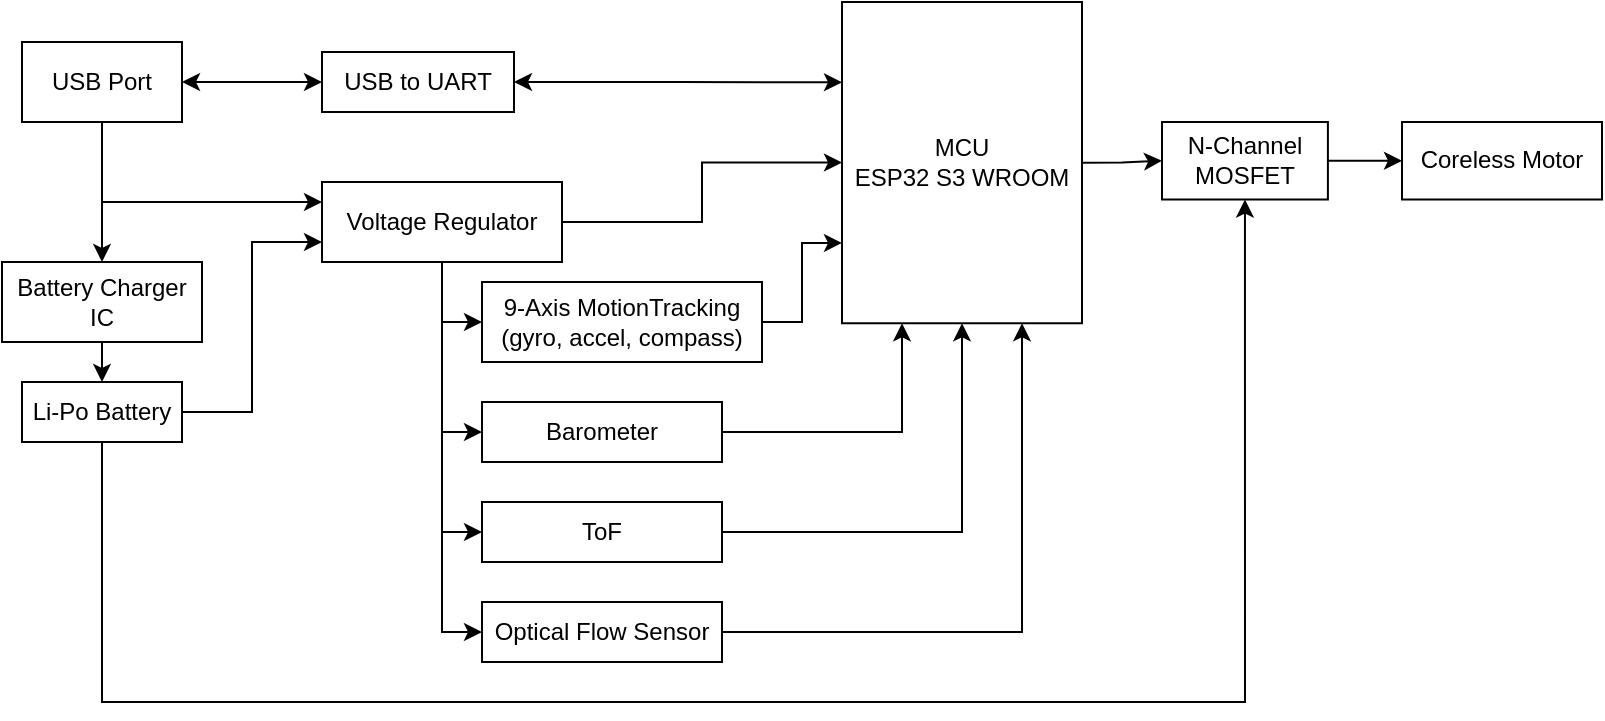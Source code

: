 <mxfile version="15.7.3" type="device" pages="3"><diagram name="block-diagram-hardware" id="Xdx7BACEjqsDiPr2gtu-"><mxGraphModel dx="569" dy="354" grid="1" gridSize="10" guides="1" tooltips="1" connect="1" arrows="1" fold="1" page="1" pageScale="1" pageWidth="1600" pageHeight="900" math="0" shadow="0"><root><mxCell id="krgvA70tSY1_-ESsd82U-0"/><mxCell id="krgvA70tSY1_-ESsd82U-1" parent="krgvA70tSY1_-ESsd82U-0"/><mxCell id="krgvA70tSY1_-ESsd82U-2" style="edgeStyle=orthogonalEdgeStyle;rounded=0;orthogonalLoop=1;jettySize=auto;html=1;exitX=1;exitY=0.5;exitDx=0;exitDy=0;entryX=0;entryY=0.5;entryDx=0;entryDy=0;" parent="krgvA70tSY1_-ESsd82U-1" source="krgvA70tSY1_-ESsd82U-3" target="krgvA70tSY1_-ESsd82U-13" edge="1"><mxGeometry relative="1" as="geometry"/></mxCell><mxCell id="krgvA70tSY1_-ESsd82U-3" value="MCU&lt;br&gt;ESP32 S3 WROOM" style="rounded=0;whiteSpace=wrap;html=1;" parent="krgvA70tSY1_-ESsd82U-1" vertex="1"><mxGeometry x="490" y="160" width="120" height="160.63" as="geometry"/></mxCell><mxCell id="krgvA70tSY1_-ESsd82U-4" style="edgeStyle=orthogonalEdgeStyle;rounded=0;orthogonalLoop=1;jettySize=auto;html=1;exitX=0;exitY=0.5;exitDx=0;exitDy=0;entryX=1;entryY=0.5;entryDx=0;entryDy=0;startArrow=classic;startFill=1;" parent="krgvA70tSY1_-ESsd82U-1" source="krgvA70tSY1_-ESsd82U-6" target="SPbtw1OEccThPMM5Hyha-0" edge="1"><mxGeometry relative="1" as="geometry"><mxPoint x="146.477" y="200" as="targetPoint"/></mxGeometry></mxCell><mxCell id="krgvA70tSY1_-ESsd82U-5" style="edgeStyle=orthogonalEdgeStyle;rounded=0;orthogonalLoop=1;jettySize=auto;html=1;exitX=1;exitY=0.5;exitDx=0;exitDy=0;entryX=0;entryY=0.25;entryDx=0;entryDy=0;startArrow=classic;startFill=1;" parent="krgvA70tSY1_-ESsd82U-1" source="krgvA70tSY1_-ESsd82U-6" target="krgvA70tSY1_-ESsd82U-3" edge="1"><mxGeometry relative="1" as="geometry"/></mxCell><mxCell id="krgvA70tSY1_-ESsd82U-6" value="USB to UART" style="rounded=0;whiteSpace=wrap;html=1;" parent="krgvA70tSY1_-ESsd82U-1" vertex="1"><mxGeometry x="230" y="185" width="96" height="30" as="geometry"/></mxCell><mxCell id="krgvA70tSY1_-ESsd82U-8" style="edgeStyle=orthogonalEdgeStyle;rounded=0;orthogonalLoop=1;jettySize=auto;html=1;exitX=1;exitY=0.5;exitDx=0;exitDy=0;entryX=0;entryY=0.75;entryDx=0;entryDy=0;" parent="krgvA70tSY1_-ESsd82U-1" source="krgvA70tSY1_-ESsd82U-9" target="krgvA70tSY1_-ESsd82U-3" edge="1"><mxGeometry relative="1" as="geometry"/></mxCell><mxCell id="krgvA70tSY1_-ESsd82U-9" value="9-Axis MotionTracking&lt;br&gt;(gyro, accel, compass)" style="rounded=0;whiteSpace=wrap;html=1;" parent="krgvA70tSY1_-ESsd82U-1" vertex="1"><mxGeometry x="310" y="300" width="140" height="40" as="geometry"/></mxCell><mxCell id="krgvA70tSY1_-ESsd82U-12" style="edgeStyle=orthogonalEdgeStyle;rounded=0;orthogonalLoop=1;jettySize=auto;html=1;exitX=1;exitY=0.5;exitDx=0;exitDy=0;entryX=0;entryY=0.5;entryDx=0;entryDy=0;" parent="krgvA70tSY1_-ESsd82U-1" source="krgvA70tSY1_-ESsd82U-13" target="krgvA70tSY1_-ESsd82U-14" edge="1"><mxGeometry relative="1" as="geometry"/></mxCell><mxCell id="krgvA70tSY1_-ESsd82U-13" value="N-Channel MOSFET" style="rounded=0;whiteSpace=wrap;html=1;" parent="krgvA70tSY1_-ESsd82U-1" vertex="1"><mxGeometry x="650" y="220" width="82.95" height="38.75" as="geometry"/></mxCell><mxCell id="krgvA70tSY1_-ESsd82U-14" value="Coreless Motor" style="rounded=0;whiteSpace=wrap;html=1;" parent="krgvA70tSY1_-ESsd82U-1" vertex="1"><mxGeometry x="770" y="220" width="100" height="38.75" as="geometry"/></mxCell><mxCell id="SPbtw1OEccThPMM5Hyha-5" style="edgeStyle=orthogonalEdgeStyle;rounded=0;orthogonalLoop=1;jettySize=auto;html=1;exitX=0.5;exitY=1;exitDx=0;exitDy=0;entryX=0;entryY=0.5;entryDx=0;entryDy=0;startArrow=none;startFill=0;" parent="krgvA70tSY1_-ESsd82U-1" source="krgvA70tSY1_-ESsd82U-16" target="krgvA70tSY1_-ESsd82U-9" edge="1"><mxGeometry relative="1" as="geometry"><Array as="points"><mxPoint x="290" y="320"/></Array></mxGeometry></mxCell><mxCell id="SPbtw1OEccThPMM5Hyha-8" style="edgeStyle=orthogonalEdgeStyle;rounded=0;orthogonalLoop=1;jettySize=auto;html=1;exitX=0.5;exitY=1;exitDx=0;exitDy=0;entryX=0;entryY=0.5;entryDx=0;entryDy=0;startArrow=none;startFill=0;" parent="krgvA70tSY1_-ESsd82U-1" source="krgvA70tSY1_-ESsd82U-16" target="krgvA70tSY1_-ESsd82U-21" edge="1"><mxGeometry relative="1" as="geometry"/></mxCell><mxCell id="SPbtw1OEccThPMM5Hyha-9" style="edgeStyle=orthogonalEdgeStyle;rounded=0;orthogonalLoop=1;jettySize=auto;html=1;exitX=0.5;exitY=1;exitDx=0;exitDy=0;entryX=0;entryY=0.5;entryDx=0;entryDy=0;startArrow=none;startFill=0;" parent="krgvA70tSY1_-ESsd82U-1" source="krgvA70tSY1_-ESsd82U-16" target="CvAd1rWgQBjuDF2G3CxH-0" edge="1"><mxGeometry relative="1" as="geometry"/></mxCell><mxCell id="SPbtw1OEccThPMM5Hyha-10" style="edgeStyle=orthogonalEdgeStyle;rounded=0;orthogonalLoop=1;jettySize=auto;html=1;exitX=1;exitY=0.5;exitDx=0;exitDy=0;startArrow=none;startFill=0;" parent="krgvA70tSY1_-ESsd82U-1" source="krgvA70tSY1_-ESsd82U-16" target="krgvA70tSY1_-ESsd82U-3" edge="1"><mxGeometry relative="1" as="geometry"/></mxCell><mxCell id="WXuG5uehc0__rcjbcc7l-0" style="edgeStyle=orthogonalEdgeStyle;rounded=0;orthogonalLoop=1;jettySize=auto;html=1;exitX=0.5;exitY=1;exitDx=0;exitDy=0;entryX=0;entryY=0.5;entryDx=0;entryDy=0;" parent="krgvA70tSY1_-ESsd82U-1" source="krgvA70tSY1_-ESsd82U-16" target="CvAd1rWgQBjuDF2G3CxH-2" edge="1"><mxGeometry relative="1" as="geometry"/></mxCell><mxCell id="krgvA70tSY1_-ESsd82U-16" value="Voltage Regulator" style="rounded=0;whiteSpace=wrap;html=1;" parent="krgvA70tSY1_-ESsd82U-1" vertex="1"><mxGeometry x="230" y="250" width="120" height="40" as="geometry"/></mxCell><mxCell id="WXuG5uehc0__rcjbcc7l-7" style="edgeStyle=orthogonalEdgeStyle;rounded=0;orthogonalLoop=1;jettySize=auto;html=1;exitX=1;exitY=0.5;exitDx=0;exitDy=0;entryX=0;entryY=0.75;entryDx=0;entryDy=0;" parent="krgvA70tSY1_-ESsd82U-1" source="krgvA70tSY1_-ESsd82U-18" target="krgvA70tSY1_-ESsd82U-16" edge="1"><mxGeometry relative="1" as="geometry"/></mxCell><mxCell id="STQG5Nmcj5AMLoh_Az8j-0" style="edgeStyle=orthogonalEdgeStyle;rounded=0;orthogonalLoop=1;jettySize=auto;html=1;exitX=0.5;exitY=1;exitDx=0;exitDy=0;entryX=0.5;entryY=1;entryDx=0;entryDy=0;" parent="krgvA70tSY1_-ESsd82U-1" source="krgvA70tSY1_-ESsd82U-18" target="krgvA70tSY1_-ESsd82U-13" edge="1"><mxGeometry relative="1" as="geometry"><Array as="points"><mxPoint x="120" y="510"/><mxPoint x="692" y="510"/></Array></mxGeometry></mxCell><mxCell id="krgvA70tSY1_-ESsd82U-18" value="Li-Po Battery" style="rounded=0;whiteSpace=wrap;html=1;" parent="krgvA70tSY1_-ESsd82U-1" vertex="1"><mxGeometry x="80" y="350" width="80" height="30" as="geometry"/></mxCell><mxCell id="krgvA70tSY1_-ESsd82U-20" style="edgeStyle=orthogonalEdgeStyle;rounded=0;orthogonalLoop=1;jettySize=auto;html=1;exitX=1;exitY=0.5;exitDx=0;exitDy=0;entryX=0.25;entryY=1;entryDx=0;entryDy=0;" parent="krgvA70tSY1_-ESsd82U-1" source="krgvA70tSY1_-ESsd82U-21" target="krgvA70tSY1_-ESsd82U-3" edge="1"><mxGeometry relative="1" as="geometry"/></mxCell><mxCell id="CvAd1rWgQBjuDF2G3CxH-1" style="edgeStyle=orthogonalEdgeStyle;rounded=0;orthogonalLoop=1;jettySize=auto;html=1;exitX=1;exitY=0.5;exitDx=0;exitDy=0;entryX=0.5;entryY=1;entryDx=0;entryDy=0;" parent="krgvA70tSY1_-ESsd82U-1" source="CvAd1rWgQBjuDF2G3CxH-0" target="krgvA70tSY1_-ESsd82U-3" edge="1"><mxGeometry relative="1" as="geometry"/></mxCell><mxCell id="CvAd1rWgQBjuDF2G3CxH-0" value="ToF" style="rounded=0;whiteSpace=wrap;html=1;align=center;" parent="krgvA70tSY1_-ESsd82U-1" vertex="1"><mxGeometry x="310" y="410" width="120" height="30" as="geometry"/></mxCell><mxCell id="CvAd1rWgQBjuDF2G3CxH-3" style="edgeStyle=orthogonalEdgeStyle;rounded=0;orthogonalLoop=1;jettySize=auto;html=1;exitX=1;exitY=0.5;exitDx=0;exitDy=0;entryX=0.75;entryY=1;entryDx=0;entryDy=0;" parent="krgvA70tSY1_-ESsd82U-1" source="CvAd1rWgQBjuDF2G3CxH-2" target="krgvA70tSY1_-ESsd82U-3" edge="1"><mxGeometry relative="1" as="geometry"/></mxCell><mxCell id="CvAd1rWgQBjuDF2G3CxH-2" value="Optical Flow Sensor" style="rounded=0;whiteSpace=wrap;html=1;align=center;" parent="krgvA70tSY1_-ESsd82U-1" vertex="1"><mxGeometry x="310" y="460" width="120" height="30" as="geometry"/></mxCell><mxCell id="SPbtw1OEccThPMM5Hyha-4" style="edgeStyle=orthogonalEdgeStyle;rounded=0;orthogonalLoop=1;jettySize=auto;html=1;exitX=0.5;exitY=1;exitDx=0;exitDy=0;entryX=0;entryY=0.25;entryDx=0;entryDy=0;startArrow=none;startFill=0;" parent="krgvA70tSY1_-ESsd82U-1" source="SPbtw1OEccThPMM5Hyha-0" target="krgvA70tSY1_-ESsd82U-16" edge="1"><mxGeometry relative="1" as="geometry"/></mxCell><mxCell id="WXuG5uehc0__rcjbcc7l-5" style="edgeStyle=orthogonalEdgeStyle;rounded=0;orthogonalLoop=1;jettySize=auto;html=1;exitX=0.5;exitY=1;exitDx=0;exitDy=0;entryX=0.5;entryY=0;entryDx=0;entryDy=0;" parent="krgvA70tSY1_-ESsd82U-1" source="SPbtw1OEccThPMM5Hyha-0" target="WXuG5uehc0__rcjbcc7l-1" edge="1"><mxGeometry relative="1" as="geometry"/></mxCell><mxCell id="SPbtw1OEccThPMM5Hyha-0" value="USB Port" style="rounded=0;whiteSpace=wrap;html=1;" parent="krgvA70tSY1_-ESsd82U-1" vertex="1"><mxGeometry x="80" y="180" width="80" height="40" as="geometry"/></mxCell><mxCell id="krgvA70tSY1_-ESsd82U-21" value="Barometer" style="rounded=0;whiteSpace=wrap;html=1;align=center;" parent="krgvA70tSY1_-ESsd82U-1" vertex="1"><mxGeometry x="310" y="360" width="120" height="30" as="geometry"/></mxCell><mxCell id="WXuG5uehc0__rcjbcc7l-6" style="edgeStyle=orthogonalEdgeStyle;rounded=0;orthogonalLoop=1;jettySize=auto;html=1;exitX=0.5;exitY=1;exitDx=0;exitDy=0;entryX=0.5;entryY=0;entryDx=0;entryDy=0;" parent="krgvA70tSY1_-ESsd82U-1" source="WXuG5uehc0__rcjbcc7l-1" target="krgvA70tSY1_-ESsd82U-18" edge="1"><mxGeometry relative="1" as="geometry"/></mxCell><mxCell id="WXuG5uehc0__rcjbcc7l-1" value="Battery Charger IC" style="rounded=0;whiteSpace=wrap;html=1;" parent="krgvA70tSY1_-ESsd82U-1" vertex="1"><mxGeometry x="70" y="290" width="100" height="40" as="geometry"/></mxCell></root></mxGraphModel></diagram><diagram name="block-diagram-hardware-without-charging" id="eC8kPt4yRvUYzhGcEnru"><mxGraphModel dx="981" dy="610" grid="1" gridSize="10" guides="1" tooltips="1" connect="1" arrows="1" fold="1" page="1" pageScale="1" pageWidth="1600" pageHeight="900" math="0" shadow="0"><root><mxCell id="y3D51XcOIaS1_Fx1NeLO-0"/><mxCell id="y3D51XcOIaS1_Fx1NeLO-1" parent="y3D51XcOIaS1_Fx1NeLO-0"/><mxCell id="y3D51XcOIaS1_Fx1NeLO-2" style="edgeStyle=orthogonalEdgeStyle;rounded=0;orthogonalLoop=1;jettySize=auto;html=1;exitX=1;exitY=0.5;exitDx=0;exitDy=0;entryX=0;entryY=0.5;entryDx=0;entryDy=0;" edge="1" parent="y3D51XcOIaS1_Fx1NeLO-1" source="y3D51XcOIaS1_Fx1NeLO-3" target="y3D51XcOIaS1_Fx1NeLO-10"><mxGeometry relative="1" as="geometry"/></mxCell><mxCell id="y3D51XcOIaS1_Fx1NeLO-3" value="MCU&lt;br&gt;ESP32 S3 WROOM" style="rounded=0;whiteSpace=wrap;html=1;" vertex="1" parent="y3D51XcOIaS1_Fx1NeLO-1"><mxGeometry x="490" y="160" width="120" height="160.63" as="geometry"/></mxCell><mxCell id="y3D51XcOIaS1_Fx1NeLO-4" style="edgeStyle=orthogonalEdgeStyle;rounded=0;orthogonalLoop=1;jettySize=auto;html=1;exitX=0;exitY=0.5;exitDx=0;exitDy=0;entryX=1;entryY=0.5;entryDx=0;entryDy=0;startArrow=classic;startFill=1;" edge="1" parent="y3D51XcOIaS1_Fx1NeLO-1" source="y3D51XcOIaS1_Fx1NeLO-6" target="y3D51XcOIaS1_Fx1NeLO-28"><mxGeometry relative="1" as="geometry"><mxPoint x="146.477" y="200" as="targetPoint"/></mxGeometry></mxCell><mxCell id="y3D51XcOIaS1_Fx1NeLO-5" style="edgeStyle=orthogonalEdgeStyle;rounded=0;orthogonalLoop=1;jettySize=auto;html=1;exitX=1;exitY=0.5;exitDx=0;exitDy=0;entryX=0;entryY=0.25;entryDx=0;entryDy=0;startArrow=classic;startFill=1;" edge="1" parent="y3D51XcOIaS1_Fx1NeLO-1" source="y3D51XcOIaS1_Fx1NeLO-6" target="y3D51XcOIaS1_Fx1NeLO-3"><mxGeometry relative="1" as="geometry"/></mxCell><mxCell id="y3D51XcOIaS1_Fx1NeLO-6" value="USB to UART" style="rounded=0;whiteSpace=wrap;html=1;" vertex="1" parent="y3D51XcOIaS1_Fx1NeLO-1"><mxGeometry x="230" y="185" width="96" height="30" as="geometry"/></mxCell><mxCell id="y3D51XcOIaS1_Fx1NeLO-7" style="edgeStyle=orthogonalEdgeStyle;rounded=0;orthogonalLoop=1;jettySize=auto;html=1;exitX=1;exitY=0.5;exitDx=0;exitDy=0;entryX=0;entryY=0.75;entryDx=0;entryDy=0;" edge="1" parent="y3D51XcOIaS1_Fx1NeLO-1" source="y3D51XcOIaS1_Fx1NeLO-8" target="y3D51XcOIaS1_Fx1NeLO-3"><mxGeometry relative="1" as="geometry"/></mxCell><mxCell id="y3D51XcOIaS1_Fx1NeLO-8" value="9-Axis MotionTracking&lt;br&gt;(gyro, accel, compass)" style="rounded=0;whiteSpace=wrap;html=1;" vertex="1" parent="y3D51XcOIaS1_Fx1NeLO-1"><mxGeometry x="310" y="300" width="140" height="40" as="geometry"/></mxCell><mxCell id="y3D51XcOIaS1_Fx1NeLO-9" style="edgeStyle=orthogonalEdgeStyle;rounded=0;orthogonalLoop=1;jettySize=auto;html=1;exitX=1;exitY=0.5;exitDx=0;exitDy=0;entryX=0;entryY=0.5;entryDx=0;entryDy=0;" edge="1" parent="y3D51XcOIaS1_Fx1NeLO-1" source="y3D51XcOIaS1_Fx1NeLO-10" target="y3D51XcOIaS1_Fx1NeLO-11"><mxGeometry relative="1" as="geometry"/></mxCell><mxCell id="y3D51XcOIaS1_Fx1NeLO-10" value="N-Channel MOSFET" style="rounded=0;whiteSpace=wrap;html=1;" vertex="1" parent="y3D51XcOIaS1_Fx1NeLO-1"><mxGeometry x="650" y="220" width="82.95" height="38.75" as="geometry"/></mxCell><mxCell id="y3D51XcOIaS1_Fx1NeLO-11" value="Coreless Motor" style="rounded=0;whiteSpace=wrap;html=1;" vertex="1" parent="y3D51XcOIaS1_Fx1NeLO-1"><mxGeometry x="770" y="220" width="100" height="38.75" as="geometry"/></mxCell><mxCell id="y3D51XcOIaS1_Fx1NeLO-12" style="edgeStyle=orthogonalEdgeStyle;rounded=0;orthogonalLoop=1;jettySize=auto;html=1;exitX=0.5;exitY=1;exitDx=0;exitDy=0;entryX=0;entryY=0.5;entryDx=0;entryDy=0;startArrow=none;startFill=0;" edge="1" parent="y3D51XcOIaS1_Fx1NeLO-1" source="y3D51XcOIaS1_Fx1NeLO-17" target="y3D51XcOIaS1_Fx1NeLO-8"><mxGeometry relative="1" as="geometry"><Array as="points"><mxPoint x="290" y="320"/></Array></mxGeometry></mxCell><mxCell id="y3D51XcOIaS1_Fx1NeLO-13" style="edgeStyle=orthogonalEdgeStyle;rounded=0;orthogonalLoop=1;jettySize=auto;html=1;exitX=0.5;exitY=1;exitDx=0;exitDy=0;entryX=0;entryY=0.5;entryDx=0;entryDy=0;startArrow=none;startFill=0;" edge="1" parent="y3D51XcOIaS1_Fx1NeLO-1" source="y3D51XcOIaS1_Fx1NeLO-17" target="y3D51XcOIaS1_Fx1NeLO-29"><mxGeometry relative="1" as="geometry"/></mxCell><mxCell id="y3D51XcOIaS1_Fx1NeLO-14" style="edgeStyle=orthogonalEdgeStyle;rounded=0;orthogonalLoop=1;jettySize=auto;html=1;exitX=0.5;exitY=1;exitDx=0;exitDy=0;entryX=0;entryY=0.5;entryDx=0;entryDy=0;startArrow=none;startFill=0;" edge="1" parent="y3D51XcOIaS1_Fx1NeLO-1" source="y3D51XcOIaS1_Fx1NeLO-17" target="y3D51XcOIaS1_Fx1NeLO-23"><mxGeometry relative="1" as="geometry"/></mxCell><mxCell id="y3D51XcOIaS1_Fx1NeLO-15" style="edgeStyle=orthogonalEdgeStyle;rounded=0;orthogonalLoop=1;jettySize=auto;html=1;exitX=1;exitY=0.5;exitDx=0;exitDy=0;startArrow=none;startFill=0;" edge="1" parent="y3D51XcOIaS1_Fx1NeLO-1" source="y3D51XcOIaS1_Fx1NeLO-17" target="y3D51XcOIaS1_Fx1NeLO-3"><mxGeometry relative="1" as="geometry"/></mxCell><mxCell id="y3D51XcOIaS1_Fx1NeLO-16" style="edgeStyle=orthogonalEdgeStyle;rounded=0;orthogonalLoop=1;jettySize=auto;html=1;exitX=0.5;exitY=1;exitDx=0;exitDy=0;entryX=0;entryY=0.5;entryDx=0;entryDy=0;" edge="1" parent="y3D51XcOIaS1_Fx1NeLO-1" source="y3D51XcOIaS1_Fx1NeLO-17" target="y3D51XcOIaS1_Fx1NeLO-25"><mxGeometry relative="1" as="geometry"/></mxCell><mxCell id="y3D51XcOIaS1_Fx1NeLO-17" value="Voltage Regulator" style="rounded=0;whiteSpace=wrap;html=1;" vertex="1" parent="y3D51XcOIaS1_Fx1NeLO-1"><mxGeometry x="230" y="240" width="120" height="40" as="geometry"/></mxCell><mxCell id="y3D51XcOIaS1_Fx1NeLO-18" style="edgeStyle=orthogonalEdgeStyle;rounded=0;orthogonalLoop=1;jettySize=auto;html=1;exitX=1;exitY=0.5;exitDx=0;exitDy=0;entryX=0;entryY=0.75;entryDx=0;entryDy=0;" edge="1" parent="y3D51XcOIaS1_Fx1NeLO-1" source="y3D51XcOIaS1_Fx1NeLO-20" target="y3D51XcOIaS1_Fx1NeLO-17"><mxGeometry relative="1" as="geometry"><mxPoint x="230" y="278" as="targetPoint"/></mxGeometry></mxCell><mxCell id="y3D51XcOIaS1_Fx1NeLO-19" style="edgeStyle=orthogonalEdgeStyle;rounded=0;orthogonalLoop=1;jettySize=auto;html=1;exitX=0.5;exitY=1;exitDx=0;exitDy=0;entryX=0.5;entryY=1;entryDx=0;entryDy=0;" edge="1" parent="y3D51XcOIaS1_Fx1NeLO-1" source="y3D51XcOIaS1_Fx1NeLO-20" target="y3D51XcOIaS1_Fx1NeLO-10"><mxGeometry relative="1" as="geometry"><Array as="points"><mxPoint x="120" y="510"/><mxPoint x="692" y="510"/></Array></mxGeometry></mxCell><mxCell id="y3D51XcOIaS1_Fx1NeLO-20" value="Li-Po Battery" style="rounded=0;whiteSpace=wrap;html=1;" vertex="1" parent="y3D51XcOIaS1_Fx1NeLO-1"><mxGeometry x="80" y="280" width="80" height="30" as="geometry"/></mxCell><mxCell id="y3D51XcOIaS1_Fx1NeLO-21" style="edgeStyle=orthogonalEdgeStyle;rounded=0;orthogonalLoop=1;jettySize=auto;html=1;exitX=1;exitY=0.5;exitDx=0;exitDy=0;entryX=0.25;entryY=1;entryDx=0;entryDy=0;" edge="1" parent="y3D51XcOIaS1_Fx1NeLO-1" source="y3D51XcOIaS1_Fx1NeLO-29" target="y3D51XcOIaS1_Fx1NeLO-3"><mxGeometry relative="1" as="geometry"/></mxCell><mxCell id="y3D51XcOIaS1_Fx1NeLO-22" style="edgeStyle=orthogonalEdgeStyle;rounded=0;orthogonalLoop=1;jettySize=auto;html=1;exitX=1;exitY=0.5;exitDx=0;exitDy=0;entryX=0.5;entryY=1;entryDx=0;entryDy=0;" edge="1" parent="y3D51XcOIaS1_Fx1NeLO-1" source="y3D51XcOIaS1_Fx1NeLO-23" target="y3D51XcOIaS1_Fx1NeLO-3"><mxGeometry relative="1" as="geometry"/></mxCell><mxCell id="y3D51XcOIaS1_Fx1NeLO-23" value="ToF" style="rounded=0;whiteSpace=wrap;html=1;align=center;" vertex="1" parent="y3D51XcOIaS1_Fx1NeLO-1"><mxGeometry x="310" y="410" width="120" height="30" as="geometry"/></mxCell><mxCell id="y3D51XcOIaS1_Fx1NeLO-24" style="edgeStyle=orthogonalEdgeStyle;rounded=0;orthogonalLoop=1;jettySize=auto;html=1;exitX=1;exitY=0.5;exitDx=0;exitDy=0;entryX=0.75;entryY=1;entryDx=0;entryDy=0;" edge="1" parent="y3D51XcOIaS1_Fx1NeLO-1" source="y3D51XcOIaS1_Fx1NeLO-25" target="y3D51XcOIaS1_Fx1NeLO-3"><mxGeometry relative="1" as="geometry"/></mxCell><mxCell id="y3D51XcOIaS1_Fx1NeLO-25" value="Optical Flow Sensor" style="rounded=0;whiteSpace=wrap;html=1;align=center;" vertex="1" parent="y3D51XcOIaS1_Fx1NeLO-1"><mxGeometry x="310" y="460" width="120" height="30" as="geometry"/></mxCell><mxCell id="y3D51XcOIaS1_Fx1NeLO-26" style="edgeStyle=orthogonalEdgeStyle;rounded=0;orthogonalLoop=1;jettySize=auto;html=1;exitX=0.5;exitY=1;exitDx=0;exitDy=0;entryX=0;entryY=0.25;entryDx=0;entryDy=0;startArrow=none;startFill=0;" edge="1" parent="y3D51XcOIaS1_Fx1NeLO-1" source="y3D51XcOIaS1_Fx1NeLO-28" target="y3D51XcOIaS1_Fx1NeLO-17"><mxGeometry relative="1" as="geometry"/></mxCell><mxCell id="y3D51XcOIaS1_Fx1NeLO-28" value="USB Port" style="rounded=0;whiteSpace=wrap;html=1;" vertex="1" parent="y3D51XcOIaS1_Fx1NeLO-1"><mxGeometry x="80" y="180" width="80" height="40" as="geometry"/></mxCell><mxCell id="y3D51XcOIaS1_Fx1NeLO-29" value="Barometer" style="rounded=0;whiteSpace=wrap;html=1;align=center;" vertex="1" parent="y3D51XcOIaS1_Fx1NeLO-1"><mxGeometry x="310" y="360" width="120" height="30" as="geometry"/></mxCell></root></mxGraphModel></diagram><diagram id="VkE7Jwr6Oc5J4idBOrFi" name="Page-2"><mxGraphModel dx="569" dy="354" grid="1" gridSize="10" guides="1" tooltips="1" connect="1" arrows="1" fold="1" page="1" pageScale="1" pageWidth="1600" pageHeight="900" math="0" shadow="0"><root><mxCell id="pLKKIbPQfZryqRNA9Qla-0"/><mxCell id="pLKKIbPQfZryqRNA9Qla-1" parent="pLKKIbPQfZryqRNA9Qla-0"/><mxCell id="pLKKIbPQfZryqRNA9Qla-5" style="edgeStyle=orthogonalEdgeStyle;rounded=0;orthogonalLoop=1;jettySize=auto;html=1;exitX=1;exitY=0.5;exitDx=0;exitDy=0;exitPerimeter=0;entryX=0.5;entryY=0;entryDx=0;entryDy=0;" edge="1" parent="pLKKIbPQfZryqRNA9Qla-1" source="pLKKIbPQfZryqRNA9Qla-2" target="pLKKIbPQfZryqRNA9Qla-4"><mxGeometry relative="1" as="geometry"/></mxCell><mxCell id="pLKKIbPQfZryqRNA9Qla-2" value="USB Connected" style="strokeWidth=2;html=1;shape=mxgraph.flowchart.decision;whiteSpace=wrap;" vertex="1" parent="pLKKIbPQfZryqRNA9Qla-1"><mxGeometry x="500" y="250" width="140" height="100" as="geometry"/></mxCell><mxCell id="pLKKIbPQfZryqRNA9Qla-4" value="Disable Battery Circuit" style="rounded=1;whiteSpace=wrap;html=1;absoluteArcSize=1;arcSize=14;strokeWidth=2;" vertex="1" parent="pLKKIbPQfZryqRNA9Qla-1"><mxGeometry x="690" y="370" width="100" height="50" as="geometry"/></mxCell><mxCell id="pLKKIbPQfZryqRNA9Qla-6" value="Yes" style="text;html=1;align=center;verticalAlign=middle;resizable=0;points=[];autosize=1;strokeColor=none;fillColor=none;" vertex="1" parent="pLKKIbPQfZryqRNA9Qla-1"><mxGeometry x="635" y="280" width="40" height="20" as="geometry"/></mxCell></root></mxGraphModel></diagram></mxfile>